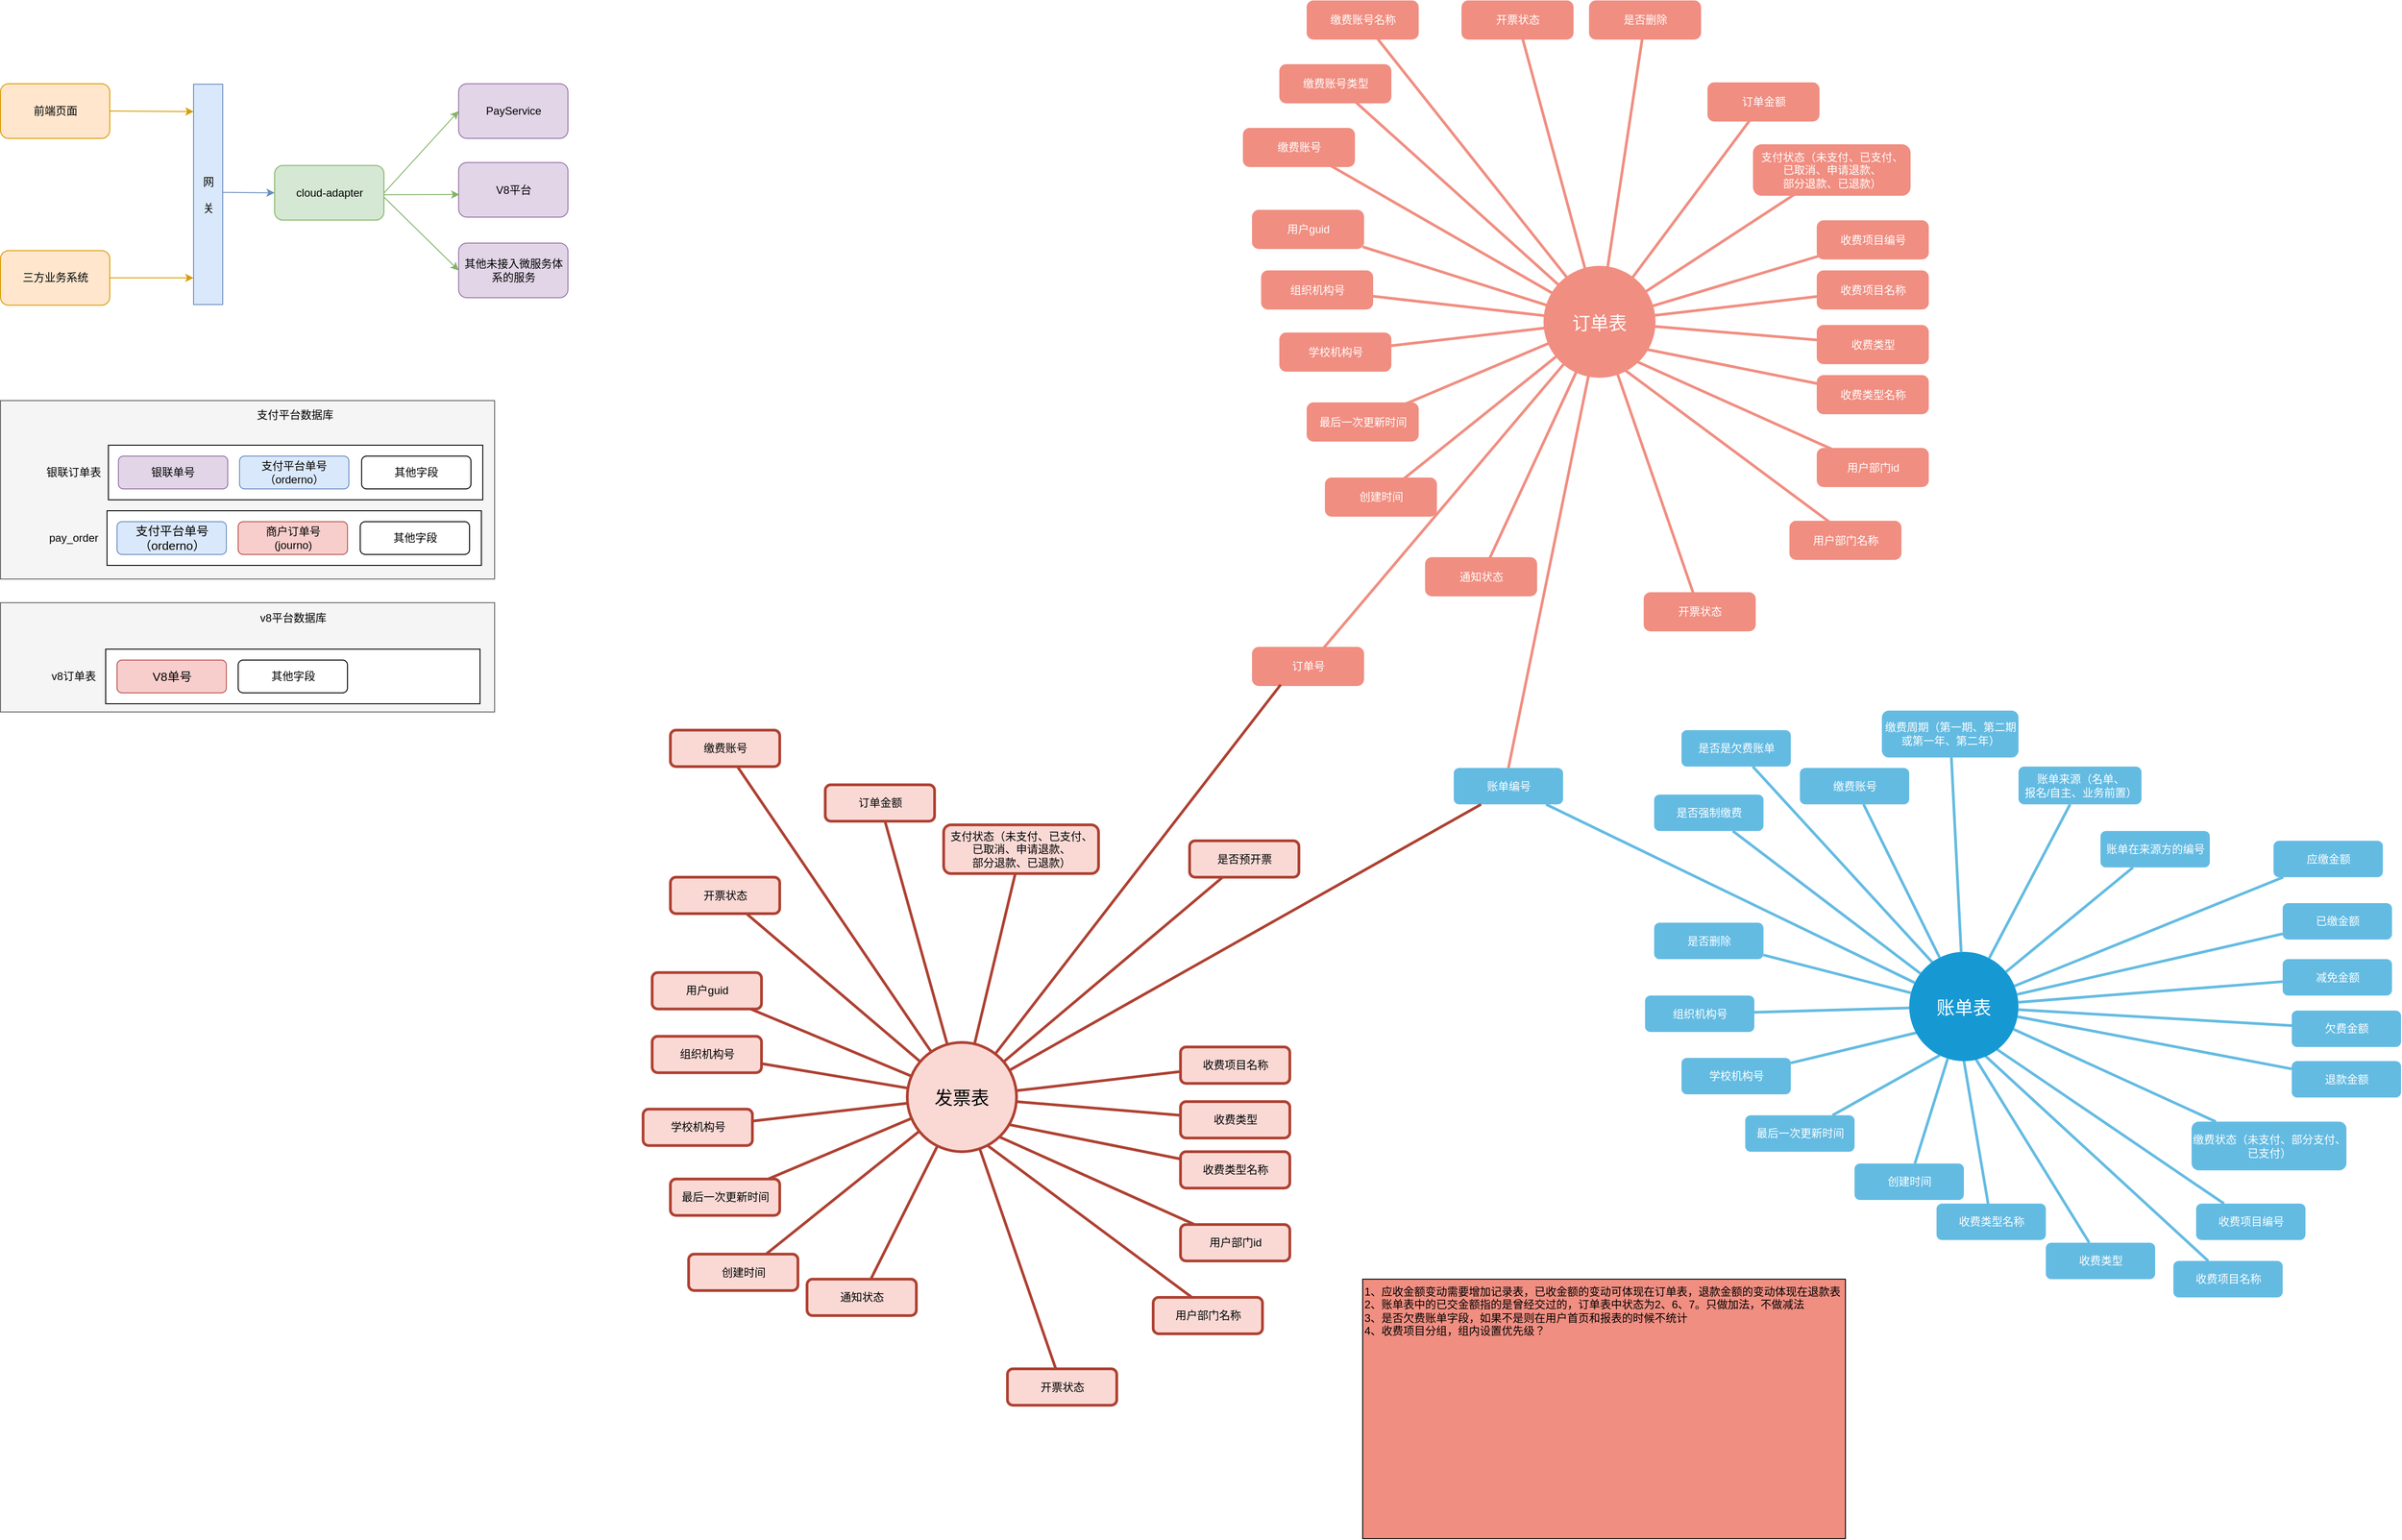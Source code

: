 <mxfile version="14.1.8" type="github">
  <diagram id="6a731a19-8d31-9384-78a2-239565b7b9f0" name="Page-1">
    <mxGraphModel dx="479" dy="1077" grid="0" gridSize="10" guides="1" tooltips="1" connect="1" arrows="1" fold="1" page="0" pageScale="1" pageWidth="1169" pageHeight="827" background="#ffffff" math="0" shadow="0">
      <root>
        <mxCell id="0" />
        <mxCell id="1" parent="0" />
        <mxCell id="vbd9p8LWZCVI3wwHRr7a-35" value="" style="rounded=0;whiteSpace=wrap;html=1;fillColor=#f5f5f5;strokeColor=#666666;fontColor=#333333;" parent="1" vertex="1">
          <mxGeometry x="1164.5" y="530" width="542.5" height="120" as="geometry" />
        </mxCell>
        <mxCell id="vbd9p8LWZCVI3wwHRr7a-33" value="" style="rounded=0;whiteSpace=wrap;html=1;fillColor=#f5f5f5;strokeColor=#666666;fontColor=#333333;" parent="1" vertex="1">
          <mxGeometry x="1164.5" y="308" width="542.5" height="196" as="geometry" />
        </mxCell>
        <mxCell id="pOSD9MgzQfgFi6eEdxhm-1736" value="是否删除" style="rounded=1;fillColor=#64BBE2;strokeColor=none;strokeWidth=3;shadow=0;html=1;fontColor=#FFFFFF;" parent="1" vertex="1">
          <mxGeometry x="2980" y="881.5" width="120" height="40" as="geometry" />
        </mxCell>
        <mxCell id="pOSD9MgzQfgFi6eEdxhm-1737" value="账单编号" style="rounded=1;fillColor=#64BBE2;strokeColor=none;strokeWidth=3;shadow=0;html=1;fontColor=#FFFFFF;" parent="1" vertex="1">
          <mxGeometry x="2760" y="711.5" width="120" height="40" as="geometry" />
        </mxCell>
        <mxCell id="pOSD9MgzQfgFi6eEdxhm-1738" value="缴费账号" style="rounded=1;fillColor=#64BBE2;strokeColor=none;strokeWidth=3;shadow=0;html=1;fontColor=#FFFFFF;" parent="1" vertex="1">
          <mxGeometry x="3140" y="711.5" width="120" height="40" as="geometry" />
        </mxCell>
        <mxCell id="pOSD9MgzQfgFi6eEdxhm-1739" value="账单来源（名单、&lt;br&gt;报名/自主、业务前置）" style="rounded=1;fillColor=#64BBE2;strokeColor=none;strokeWidth=3;shadow=0;html=1;fontColor=#FFFFFF;" parent="1" vertex="1">
          <mxGeometry x="3380" y="710" width="135" height="41.5" as="geometry" />
        </mxCell>
        <mxCell id="pOSD9MgzQfgFi6eEdxhm-1740" value="账单在来源方的编号" style="rounded=1;fillColor=#64BBE2;strokeColor=none;strokeWidth=3;shadow=0;html=1;fontColor=#FFFFFF;" parent="1" vertex="1">
          <mxGeometry x="3470" y="780.75" width="120" height="40" as="geometry" />
        </mxCell>
        <mxCell id="pOSD9MgzQfgFi6eEdxhm-1741" value="已缴金额" style="rounded=1;fillColor=#64BBE2;strokeColor=none;strokeWidth=3;shadow=0;html=1;fontColor=#FFFFFF;" parent="1" vertex="1">
          <mxGeometry x="3670" y="860" width="120" height="40" as="geometry" />
        </mxCell>
        <mxCell id="pOSD9MgzQfgFi6eEdxhm-1742" value="应缴金额" style="rounded=1;fillColor=#64BBE2;strokeColor=none;strokeWidth=3;shadow=0;html=1;fontColor=#FFFFFF;" parent="1" vertex="1">
          <mxGeometry x="3660" y="791.5" width="120" height="40" as="geometry" />
        </mxCell>
        <mxCell id="pOSD9MgzQfgFi6eEdxhm-1743" value="欠费金额" style="rounded=1;fillColor=#64BBE2;strokeColor=none;strokeWidth=3;shadow=0;html=1;fontColor=#FFFFFF;" parent="1" vertex="1">
          <mxGeometry x="3680" y="978" width="120" height="40" as="geometry" />
        </mxCell>
        <mxCell id="pOSD9MgzQfgFi6eEdxhm-1744" value="缴费状态（未支付、部分支付、&lt;br&gt;已支付）" style="rounded=1;fillColor=#64BBE2;strokeColor=none;strokeWidth=3;shadow=0;html=1;fontColor=#FFFFFF;" parent="1" vertex="1">
          <mxGeometry x="3570" y="1100" width="170" height="53.5" as="geometry" />
        </mxCell>
        <mxCell id="pOSD9MgzQfgFi6eEdxhm-1746" value="" style="edgeStyle=none;endArrow=none;strokeWidth=3;strokeColor=#64BBE2;html=1;" parent="1" source="pOSD9MgzQfgFi6eEdxhm-1735" target="pOSD9MgzQfgFi6eEdxhm-1736" edge="1">
          <mxGeometry x="1270" y="331.5" width="100" height="100" as="geometry">
            <mxPoint x="1270" y="431.5" as="sourcePoint" />
            <mxPoint x="1370" y="331.5" as="targetPoint" />
          </mxGeometry>
        </mxCell>
        <mxCell id="pOSD9MgzQfgFi6eEdxhm-1747" value="" style="edgeStyle=none;endArrow=none;strokeWidth=3;strokeColor=#64BBE2;html=1;" parent="1" source="pOSD9MgzQfgFi6eEdxhm-1735" target="pOSD9MgzQfgFi6eEdxhm-1737" edge="1">
          <mxGeometry x="1270" y="331.5" width="100" height="100" as="geometry">
            <mxPoint x="1270" y="431.5" as="sourcePoint" />
            <mxPoint x="1370" y="331.5" as="targetPoint" />
          </mxGeometry>
        </mxCell>
        <mxCell id="pOSD9MgzQfgFi6eEdxhm-1748" value="" style="edgeStyle=none;endArrow=none;strokeWidth=3;strokeColor=#64BBE2;html=1;" parent="1" source="pOSD9MgzQfgFi6eEdxhm-1735" target="pOSD9MgzQfgFi6eEdxhm-1738" edge="1">
          <mxGeometry x="1270" y="331.5" width="100" height="100" as="geometry">
            <mxPoint x="1270" y="431.5" as="sourcePoint" />
            <mxPoint x="1370" y="331.5" as="targetPoint" />
          </mxGeometry>
        </mxCell>
        <mxCell id="pOSD9MgzQfgFi6eEdxhm-1749" value="" style="edgeStyle=none;endArrow=none;strokeWidth=3;strokeColor=#64BBE2;html=1;" parent="1" source="pOSD9MgzQfgFi6eEdxhm-1735" target="pOSD9MgzQfgFi6eEdxhm-1739" edge="1">
          <mxGeometry x="1270" y="331.5" width="100" height="100" as="geometry">
            <mxPoint x="1270" y="431.5" as="sourcePoint" />
            <mxPoint x="1370" y="331.5" as="targetPoint" />
          </mxGeometry>
        </mxCell>
        <mxCell id="pOSD9MgzQfgFi6eEdxhm-1750" value="" style="edgeStyle=none;endArrow=none;strokeWidth=3;strokeColor=#64BBE2;html=1;" parent="1" source="pOSD9MgzQfgFi6eEdxhm-1735" target="pOSD9MgzQfgFi6eEdxhm-1740" edge="1">
          <mxGeometry x="1270" y="331.5" width="100" height="100" as="geometry">
            <mxPoint x="1270" y="431.5" as="sourcePoint" />
            <mxPoint x="1370" y="331.5" as="targetPoint" />
          </mxGeometry>
        </mxCell>
        <mxCell id="pOSD9MgzQfgFi6eEdxhm-1751" value="" style="edgeStyle=none;endArrow=none;strokeWidth=3;strokeColor=#64BBE2;html=1;" parent="1" source="pOSD9MgzQfgFi6eEdxhm-1735" target="pOSD9MgzQfgFi6eEdxhm-1742" edge="1">
          <mxGeometry x="1270" y="331.5" width="100" height="100" as="geometry">
            <mxPoint x="1270" y="431.5" as="sourcePoint" />
            <mxPoint x="1370" y="331.5" as="targetPoint" />
          </mxGeometry>
        </mxCell>
        <mxCell id="pOSD9MgzQfgFi6eEdxhm-1752" value="" style="edgeStyle=none;endArrow=none;strokeWidth=3;strokeColor=#64BBE2;html=1;" parent="1" source="pOSD9MgzQfgFi6eEdxhm-1735" target="pOSD9MgzQfgFi6eEdxhm-1741" edge="1">
          <mxGeometry x="1270" y="331.5" width="100" height="100" as="geometry">
            <mxPoint x="1270" y="431.5" as="sourcePoint" />
            <mxPoint x="1370" y="331.5" as="targetPoint" />
          </mxGeometry>
        </mxCell>
        <mxCell id="pOSD9MgzQfgFi6eEdxhm-1753" value="" style="edgeStyle=none;endArrow=none;strokeWidth=3;strokeColor=#64BBE2;html=1;" parent="1" source="pOSD9MgzQfgFi6eEdxhm-1735" target="pOSD9MgzQfgFi6eEdxhm-1743" edge="1">
          <mxGeometry x="1270" y="331.5" width="100" height="100" as="geometry">
            <mxPoint x="1270" y="431.5" as="sourcePoint" />
            <mxPoint x="1370" y="331.5" as="targetPoint" />
          </mxGeometry>
        </mxCell>
        <mxCell id="pOSD9MgzQfgFi6eEdxhm-1754" value="" style="edgeStyle=none;endArrow=none;strokeWidth=3;strokeColor=#64BBE2;html=1;" parent="1" source="pOSD9MgzQfgFi6eEdxhm-1735" target="pOSD9MgzQfgFi6eEdxhm-1744" edge="1">
          <mxGeometry x="1270" y="331.5" width="100" height="100" as="geometry">
            <mxPoint x="1270" y="431.5" as="sourcePoint" />
            <mxPoint x="1370" y="331.5" as="targetPoint" />
          </mxGeometry>
        </mxCell>
        <mxCell id="pOSD9MgzQfgFi6eEdxhm-1759" value="学校机构号" style="rounded=1;fillColor=#64BBE2;strokeColor=none;strokeWidth=3;shadow=0;html=1;fontColor=#FFFFFF;" parent="1" vertex="1">
          <mxGeometry x="3010.0" y="1030" width="120" height="40" as="geometry" />
        </mxCell>
        <mxCell id="pOSD9MgzQfgFi6eEdxhm-1760" value="" style="edgeStyle=none;endArrow=none;strokeWidth=3;strokeColor=#64BBE2;html=1;exitX=0.146;exitY=0.721;exitDx=0;exitDy=0;exitPerimeter=0;" parent="1" source="pOSD9MgzQfgFi6eEdxhm-1735" target="pOSD9MgzQfgFi6eEdxhm-1759" edge="1">
          <mxGeometry x="1298.28" y="419" width="100" height="100" as="geometry">
            <mxPoint x="3251.714" y="1043.926" as="sourcePoint" />
            <mxPoint x="1398.28" y="419" as="targetPoint" />
          </mxGeometry>
        </mxCell>
        <mxCell id="pOSD9MgzQfgFi6eEdxhm-1762" value="组织机构号" style="rounded=1;fillColor=#64BBE2;strokeColor=none;strokeWidth=3;shadow=0;html=1;fontColor=#FFFFFF;" parent="1" vertex="1">
          <mxGeometry x="2970.0" y="961.5" width="120" height="40" as="geometry" />
        </mxCell>
        <mxCell id="pOSD9MgzQfgFi6eEdxhm-1763" value="" style="edgeStyle=none;endArrow=none;strokeWidth=3;strokeColor=#64BBE2;html=1;" parent="1" source="pOSD9MgzQfgFi6eEdxhm-1735" target="pOSD9MgzQfgFi6eEdxhm-1762" edge="1">
          <mxGeometry x="1199.6" y="365.5" width="100" height="100" as="geometry">
            <mxPoint x="3240.0" y="1032.585" as="sourcePoint" />
            <mxPoint x="1299.6" y="365.5" as="targetPoint" />
          </mxGeometry>
        </mxCell>
        <mxCell id="pOSD9MgzQfgFi6eEdxhm-1766" value="收费项目编号" style="rounded=1;fillColor=#64BBE2;strokeColor=none;strokeWidth=3;shadow=0;html=1;fontColor=#FFFFFF;" parent="1" vertex="1">
          <mxGeometry x="3575.0" y="1190" width="120" height="40" as="geometry" />
        </mxCell>
        <mxCell id="pOSD9MgzQfgFi6eEdxhm-1767" value="" style="edgeStyle=none;endArrow=none;strokeWidth=3;strokeColor=#64BBE2;html=1;exitX=0.798;exitY=0.889;exitDx=0;exitDy=0;exitPerimeter=0;" parent="1" source="pOSD9MgzQfgFi6eEdxhm-1735" target="pOSD9MgzQfgFi6eEdxhm-1766" edge="1">
          <mxGeometry x="1388.28" y="454" width="100" height="100" as="geometry">
            <mxPoint x="3350" y="1039" as="sourcePoint" />
            <mxPoint x="1488.28" y="454" as="targetPoint" />
            <Array as="points" />
          </mxGeometry>
        </mxCell>
        <mxCell id="pOSD9MgzQfgFi6eEdxhm-1768" value="收费项目名称" style="rounded=1;fillColor=#64BBE2;strokeColor=none;strokeWidth=3;shadow=0;html=1;fontColor=#FFFFFF;" parent="1" vertex="1">
          <mxGeometry x="3550.0" y="1253" width="120" height="40" as="geometry" />
        </mxCell>
        <mxCell id="pOSD9MgzQfgFi6eEdxhm-1769" value="" style="edgeStyle=none;endArrow=none;strokeWidth=3;strokeColor=#64BBE2;html=1;exitX=0.695;exitY=0.951;exitDx=0;exitDy=0;exitPerimeter=0;" parent="1" source="pOSD9MgzQfgFi6eEdxhm-1735" target="pOSD9MgzQfgFi6eEdxhm-1768" edge="1">
          <mxGeometry x="1328.28" y="441.72" width="100" height="100" as="geometry">
            <mxPoint x="3337" y="1050" as="sourcePoint" />
            <mxPoint x="1428.28" y="441.72" as="targetPoint" />
          </mxGeometry>
        </mxCell>
        <mxCell id="pOSD9MgzQfgFi6eEdxhm-1772" value="收费类型名称" style="rounded=1;fillColor=#64BBE2;strokeColor=none;strokeWidth=3;shadow=0;html=1;fontColor=#FFFFFF;" parent="1" vertex="1">
          <mxGeometry x="3290.0" y="1190" width="120" height="40" as="geometry" />
        </mxCell>
        <mxCell id="pOSD9MgzQfgFi6eEdxhm-1773" value="" style="edgeStyle=none;endArrow=none;strokeWidth=3;strokeColor=#64BBE2;html=1;exitX=0.442;exitY=0.654;exitDx=0;exitDy=0;exitPerimeter=0;" parent="1" source="pOSD9MgzQfgFi6eEdxhm-1735" target="pOSD9MgzQfgFi6eEdxhm-1772" edge="1">
          <mxGeometry x="1338.28" y="451.72" width="100" height="100" as="geometry">
            <mxPoint x="3363.4" y="1055.62" as="sourcePoint" />
            <mxPoint x="1438.28" y="451.72" as="targetPoint" />
          </mxGeometry>
        </mxCell>
        <mxCell id="pOSD9MgzQfgFi6eEdxhm-1774" value="收费类型" style="rounded=1;fillColor=#64BBE2;strokeColor=none;strokeWidth=3;shadow=0;html=1;fontColor=#FFFFFF;" parent="1" vertex="1">
          <mxGeometry x="3410.0" y="1233" width="120" height="40" as="geometry" />
        </mxCell>
        <mxCell id="pOSD9MgzQfgFi6eEdxhm-1775" value="" style="edgeStyle=none;endArrow=none;strokeWidth=3;strokeColor=#64BBE2;html=1;exitX=0.5;exitY=0.804;exitDx=0;exitDy=0;exitPerimeter=0;" parent="1" source="pOSD9MgzQfgFi6eEdxhm-1735" target="pOSD9MgzQfgFi6eEdxhm-1774" edge="1">
          <mxGeometry x="1348.28" y="461.72" width="100" height="100" as="geometry">
            <mxPoint x="3340" y="1000" as="sourcePoint" />
            <mxPoint x="1448.28" y="461.72" as="targetPoint" />
          </mxGeometry>
        </mxCell>
        <mxCell id="pOSD9MgzQfgFi6eEdxhm-1776" value="创建时间" style="rounded=1;fillColor=#64BBE2;strokeColor=none;strokeWidth=3;shadow=0;html=1;fontColor=#FFFFFF;" parent="1" vertex="1">
          <mxGeometry x="3200.0" y="1146" width="120" height="40" as="geometry" />
        </mxCell>
        <mxCell id="pOSD9MgzQfgFi6eEdxhm-1777" value="" style="edgeStyle=none;endArrow=none;strokeWidth=3;strokeColor=#64BBE2;html=1;" parent="1" source="pOSD9MgzQfgFi6eEdxhm-1735" target="pOSD9MgzQfgFi6eEdxhm-1776" edge="1">
          <mxGeometry x="1036.58" y="596.72" width="100" height="100" as="geometry">
            <mxPoint x="3061.7" y="1200.62" as="sourcePoint" />
            <mxPoint x="1136.58" y="596.72" as="targetPoint" />
          </mxGeometry>
        </mxCell>
        <mxCell id="pOSD9MgzQfgFi6eEdxhm-1778" value="最后一次更新时间" style="rounded=1;fillColor=#64BBE2;strokeColor=none;strokeWidth=3;shadow=0;html=1;fontColor=#FFFFFF;" parent="1" vertex="1">
          <mxGeometry x="3080.0" y="1093" width="120" height="40" as="geometry" />
        </mxCell>
        <mxCell id="pOSD9MgzQfgFi6eEdxhm-1779" value="" style="edgeStyle=none;endArrow=none;strokeWidth=3;strokeColor=#64BBE2;html=1;exitX=0.28;exitY=0.946;exitDx=0;exitDy=0;exitPerimeter=0;" parent="1" source="pOSD9MgzQfgFi6eEdxhm-1735" target="pOSD9MgzQfgFi6eEdxhm-1778" edge="1">
          <mxGeometry x="966.58" y="663.05" width="100" height="100" as="geometry">
            <mxPoint x="3222.4" y="1087.67" as="sourcePoint" />
            <mxPoint x="1066.58" y="663.05" as="targetPoint" />
          </mxGeometry>
        </mxCell>
        <mxCell id="pOSD9MgzQfgFi6eEdxhm-1783" value="缴费周期（第一期、第二期&lt;br&gt;或第一年、第二年）" style="rounded=1;fillColor=#64BBE2;strokeColor=none;strokeWidth=3;shadow=0;html=1;fontColor=#FFFFFF;" parent="1" vertex="1">
          <mxGeometry x="3230" y="648.5" width="150" height="51.5" as="geometry" />
        </mxCell>
        <mxCell id="pOSD9MgzQfgFi6eEdxhm-1784" value="" style="edgeStyle=none;endArrow=none;strokeWidth=3;strokeColor=#64BBE2;html=1;" parent="1" source="pOSD9MgzQfgFi6eEdxhm-1735" target="pOSD9MgzQfgFi6eEdxhm-1783" edge="1">
          <mxGeometry x="1195" y="226.5" width="100" height="100" as="geometry">
            <mxPoint x="3347.316" y="874.736" as="sourcePoint" />
            <mxPoint x="1295" y="226.5" as="targetPoint" />
          </mxGeometry>
        </mxCell>
        <mxCell id="pOSD9MgzQfgFi6eEdxhm-1785" value="是否删除" style="rounded=1;fillColor=#F08E81;strokeWidth=3;shadow=0;html=1;fontColor=#ffffff;strokeColor=#F08E81;" parent="1" vertex="1">
          <mxGeometry x="2910" y="-130" width="120" height="40" as="geometry" />
        </mxCell>
        <mxCell id="pOSD9MgzQfgFi6eEdxhm-1787" value="缴费账号类型" style="rounded=1;fillColor=#F08E81;strokeWidth=3;shadow=0;html=1;fontColor=#ffffff;strokeColor=#F08E81;" parent="1" vertex="1">
          <mxGeometry x="2570" y="-60" width="120" height="40" as="geometry" />
        </mxCell>
        <mxCell id="pOSD9MgzQfgFi6eEdxhm-1791" value="订单金额" style="rounded=1;fillColor=#F08E81;strokeWidth=3;shadow=0;html=1;fontColor=#ffffff;strokeColor=#F08E81;" parent="1" vertex="1">
          <mxGeometry x="3040" y="-40" width="120" height="40" as="geometry" />
        </mxCell>
        <mxCell id="pOSD9MgzQfgFi6eEdxhm-1793" value="支付状态（未支付、已支付、&lt;br&gt;已取消、申请退款、&lt;br&gt;部分退款、已退款）" style="rounded=1;strokeWidth=3;shadow=0;html=1;fontColor=#ffffff;fillColor=#F08E81;strokeColor=#F08E81;" parent="1" vertex="1">
          <mxGeometry x="3090" y="28" width="170" height="53.5" as="geometry" />
        </mxCell>
        <mxCell id="pOSD9MgzQfgFi6eEdxhm-1794" value="开票状态" style="rounded=1;fillColor=#F08E81;strokeWidth=3;shadow=0;html=1;fontColor=#ffffff;strokeColor=#F08E81;" parent="1" vertex="1">
          <mxGeometry x="2770" y="-130" width="120" height="40" as="geometry" />
        </mxCell>
        <mxCell id="pOSD9MgzQfgFi6eEdxhm-1795" value="" style="edgeStyle=none;endArrow=none;strokeWidth=3;html=1;fillColor=#F08E81;strokeColor=#F08E81;" parent="1" source="pOSD9MgzQfgFi6eEdxhm-1821" target="pOSD9MgzQfgFi6eEdxhm-1785" edge="1">
          <mxGeometry x="860" y="-450.25" width="100" height="100" as="geometry">
            <mxPoint x="860" y="-350.25" as="sourcePoint" />
            <mxPoint x="960" y="-450.25" as="targetPoint" />
          </mxGeometry>
        </mxCell>
        <mxCell id="pOSD9MgzQfgFi6eEdxhm-1797" value="" style="edgeStyle=none;endArrow=none;strokeWidth=3;html=1;fillColor=#F08E81;strokeColor=#F08E81;" parent="1" source="pOSD9MgzQfgFi6eEdxhm-1821" target="pOSD9MgzQfgFi6eEdxhm-1787" edge="1">
          <mxGeometry x="860" y="-450.25" width="100" height="100" as="geometry">
            <mxPoint x="860" y="-350.25" as="sourcePoint" />
            <mxPoint x="960" y="-450.25" as="targetPoint" />
          </mxGeometry>
        </mxCell>
        <mxCell id="pOSD9MgzQfgFi6eEdxhm-1800" value="" style="edgeStyle=none;endArrow=none;strokeWidth=3;html=1;fillColor=#F08E81;strokeColor=#F08E81;" parent="1" source="pOSD9MgzQfgFi6eEdxhm-1821" target="pOSD9MgzQfgFi6eEdxhm-1791" edge="1">
          <mxGeometry x="860" y="-450.25" width="100" height="100" as="geometry">
            <mxPoint x="860" y="-350.25" as="sourcePoint" />
            <mxPoint x="960" y="-450.25" as="targetPoint" />
          </mxGeometry>
        </mxCell>
        <mxCell id="pOSD9MgzQfgFi6eEdxhm-1803" value="" style="edgeStyle=none;endArrow=none;strokeWidth=3;html=1;fillColor=#F08E81;strokeColor=#F08E81;" parent="1" source="pOSD9MgzQfgFi6eEdxhm-1821" target="pOSD9MgzQfgFi6eEdxhm-1793" edge="1">
          <mxGeometry x="860" y="-450.25" width="100" height="100" as="geometry">
            <mxPoint x="860" y="-350.25" as="sourcePoint" />
            <mxPoint x="960" y="-450.25" as="targetPoint" />
          </mxGeometry>
        </mxCell>
        <mxCell id="pOSD9MgzQfgFi6eEdxhm-1804" value="" style="edgeStyle=none;endArrow=none;strokeWidth=3;html=1;fillColor=#F08E81;strokeColor=#F08E81;" parent="1" source="pOSD9MgzQfgFi6eEdxhm-1821" target="pOSD9MgzQfgFi6eEdxhm-1794" edge="1">
          <mxGeometry x="860" y="-450.25" width="100" height="100" as="geometry">
            <mxPoint x="860" y="-350.25" as="sourcePoint" />
            <mxPoint x="960" y="-450.25" as="targetPoint" />
          </mxGeometry>
        </mxCell>
        <mxCell id="pOSD9MgzQfgFi6eEdxhm-1805" value="学校机构号" style="rounded=1;fillColor=#F08E81;strokeWidth=3;shadow=0;html=1;fontColor=#ffffff;strokeColor=#F08E81;" parent="1" vertex="1">
          <mxGeometry x="2570.0" y="234.75" width="120" height="40" as="geometry" />
        </mxCell>
        <mxCell id="pOSD9MgzQfgFi6eEdxhm-1806" value="" style="edgeStyle=none;endArrow=none;strokeWidth=3;html=1;fillColor=#F08E81;strokeColor=#F08E81;" parent="1" source="pOSD9MgzQfgFi6eEdxhm-1821" target="pOSD9MgzQfgFi6eEdxhm-1805" edge="1">
          <mxGeometry x="888.28" y="-362.75" width="100" height="100" as="geometry">
            <mxPoint x="2841.714" y="262.176" as="sourcePoint" />
            <mxPoint x="988.28" y="-362.75" as="targetPoint" />
          </mxGeometry>
        </mxCell>
        <mxCell id="pOSD9MgzQfgFi6eEdxhm-1807" value="组织机构号" style="rounded=1;fillColor=#F08E81;strokeWidth=3;shadow=0;html=1;fontColor=#ffffff;strokeColor=#F08E81;" parent="1" vertex="1">
          <mxGeometry x="2550.0" y="166.5" width="120" height="40" as="geometry" />
        </mxCell>
        <mxCell id="pOSD9MgzQfgFi6eEdxhm-1808" value="" style="edgeStyle=none;endArrow=none;strokeWidth=3;html=1;fillColor=#F08E81;strokeColor=#F08E81;" parent="1" source="pOSD9MgzQfgFi6eEdxhm-1821" target="pOSD9MgzQfgFi6eEdxhm-1807" edge="1">
          <mxGeometry x="789.6" y="-416.25" width="100" height="100" as="geometry">
            <mxPoint x="2830.0" y="250.835" as="sourcePoint" />
            <mxPoint x="889.6" y="-416.25" as="targetPoint" />
          </mxGeometry>
        </mxCell>
        <mxCell id="pOSD9MgzQfgFi6eEdxhm-1809" value="收费项目编号" style="rounded=1;strokeWidth=3;shadow=0;html=1;fontColor=#ffffff;strokeColor=#F08E81;fillColor=#F08E81;" parent="1" vertex="1">
          <mxGeometry x="3160.0" y="111.5" width="120" height="40" as="geometry" />
        </mxCell>
        <mxCell id="pOSD9MgzQfgFi6eEdxhm-1810" value="" style="edgeStyle=none;endArrow=none;strokeWidth=3;html=1;fillColor=#F08E81;strokeColor=#F08E81;" parent="1" source="pOSD9MgzQfgFi6eEdxhm-1821" target="pOSD9MgzQfgFi6eEdxhm-1809" edge="1">
          <mxGeometry x="978.28" y="-327.75" width="100" height="100" as="geometry">
            <mxPoint x="2940" y="257.25" as="sourcePoint" />
            <mxPoint x="1078.28" y="-327.75" as="targetPoint" />
            <Array as="points" />
          </mxGeometry>
        </mxCell>
        <mxCell id="pOSD9MgzQfgFi6eEdxhm-1811" value="收费项目名称" style="rounded=1;strokeWidth=3;shadow=0;html=1;fontColor=#ffffff;strokeColor=#F08E81;fillColor=#F08E81;" parent="1" vertex="1">
          <mxGeometry x="3160.0" y="166.5" width="120" height="40" as="geometry" />
        </mxCell>
        <mxCell id="pOSD9MgzQfgFi6eEdxhm-1812" value="" style="edgeStyle=none;endArrow=none;strokeWidth=3;html=1;fillColor=#F08E81;strokeColor=#F08E81;" parent="1" source="pOSD9MgzQfgFi6eEdxhm-1821" target="pOSD9MgzQfgFi6eEdxhm-1811" edge="1">
          <mxGeometry x="918.28" y="-340.03" width="100" height="100" as="geometry">
            <mxPoint x="2927" y="268.25" as="sourcePoint" />
            <mxPoint x="1018.28" y="-340.03" as="targetPoint" />
          </mxGeometry>
        </mxCell>
        <mxCell id="pOSD9MgzQfgFi6eEdxhm-1813" value="收费类型名称" style="rounded=1;fillColor=#F08E81;strokeWidth=3;shadow=0;html=1;fontColor=#ffffff;strokeColor=#F08E81;" parent="1" vertex="1">
          <mxGeometry x="3160.0" y="281.5" width="120" height="40" as="geometry" />
        </mxCell>
        <mxCell id="pOSD9MgzQfgFi6eEdxhm-1814" value="" style="edgeStyle=none;endArrow=none;strokeWidth=3;html=1;exitX=0.442;exitY=0.654;exitDx=0;exitDy=0;exitPerimeter=0;fillColor=#F08E81;strokeColor=#F08E81;" parent="1" source="pOSD9MgzQfgFi6eEdxhm-1821" target="pOSD9MgzQfgFi6eEdxhm-1813" edge="1">
          <mxGeometry x="928.28" y="-330.03" width="100" height="100" as="geometry">
            <mxPoint x="2953.4" y="273.87" as="sourcePoint" />
            <mxPoint x="1028.28" y="-330.03" as="targetPoint" />
          </mxGeometry>
        </mxCell>
        <mxCell id="pOSD9MgzQfgFi6eEdxhm-1815" value="收费类型" style="rounded=1;strokeWidth=3;shadow=0;html=1;fontColor=#ffffff;strokeColor=#F08E81;fillColor=#F08E81;" parent="1" vertex="1">
          <mxGeometry x="3160.0" y="226.5" width="120" height="40" as="geometry" />
        </mxCell>
        <mxCell id="pOSD9MgzQfgFi6eEdxhm-1816" value="" style="edgeStyle=none;endArrow=none;strokeWidth=3;html=1;fillColor=#F08E81;strokeColor=#F08E81;" parent="1" source="pOSD9MgzQfgFi6eEdxhm-1821" target="pOSD9MgzQfgFi6eEdxhm-1815" edge="1">
          <mxGeometry x="938.28" y="-320.03" width="100" height="100" as="geometry">
            <mxPoint x="2930" y="218.25" as="sourcePoint" />
            <mxPoint x="1038.28" y="-320.03" as="targetPoint" />
          </mxGeometry>
        </mxCell>
        <mxCell id="pOSD9MgzQfgFi6eEdxhm-1817" value="创建时间" style="rounded=1;fillColor=#F08E81;strokeWidth=3;shadow=0;html=1;fontColor=#ffffff;strokeColor=#F08E81;" parent="1" vertex="1">
          <mxGeometry x="2620.0" y="394" width="120" height="40" as="geometry" />
        </mxCell>
        <mxCell id="pOSD9MgzQfgFi6eEdxhm-1818" value="" style="edgeStyle=none;endArrow=none;strokeWidth=3;html=1;fillColor=#F08E81;strokeColor=#F08E81;" parent="1" source="pOSD9MgzQfgFi6eEdxhm-1821" target="pOSD9MgzQfgFi6eEdxhm-1817" edge="1">
          <mxGeometry x="626.58" y="-185.03" width="100" height="100" as="geometry">
            <mxPoint x="2651.7" y="418.87" as="sourcePoint" />
            <mxPoint x="726.58" y="-185.03" as="targetPoint" />
          </mxGeometry>
        </mxCell>
        <mxCell id="pOSD9MgzQfgFi6eEdxhm-1819" value="最后一次更新时间" style="rounded=1;fillColor=#F08E81;strokeWidth=3;shadow=0;html=1;fontColor=#ffffff;strokeColor=#F08E81;" parent="1" vertex="1">
          <mxGeometry x="2600.0" y="311.5" width="120" height="40" as="geometry" />
        </mxCell>
        <mxCell id="pOSD9MgzQfgFi6eEdxhm-1820" value="" style="edgeStyle=none;endArrow=none;strokeWidth=3;html=1;fillColor=#F08E81;strokeColor=#F08E81;" parent="1" source="pOSD9MgzQfgFi6eEdxhm-1821" target="pOSD9MgzQfgFi6eEdxhm-1819" edge="1">
          <mxGeometry x="556.58" y="-118.7" width="100" height="100" as="geometry">
            <mxPoint x="2812.4" y="305.92" as="sourcePoint" />
            <mxPoint x="656.58" y="-118.7" as="targetPoint" />
          </mxGeometry>
        </mxCell>
        <mxCell id="pOSD9MgzQfgFi6eEdxhm-1821" value="订单表" style="ellipse;whiteSpace=wrap;html=1;shadow=0;fontFamily=Helvetica;fontSize=20;align=center;strokeWidth=3;fillColor=#F08E81;fontColor=#ffffff;strokeColor=#F08E81;" parent="1" vertex="1">
          <mxGeometry x="2860" y="161.5" width="120" height="120" as="geometry" />
        </mxCell>
        <mxCell id="pOSD9MgzQfgFi6eEdxhm-1822" value="用户guid" style="rounded=1;fillColor=#F08E81;strokeWidth=3;shadow=0;html=1;fontColor=#ffffff;strokeColor=#F08E81;" parent="1" vertex="1">
          <mxGeometry x="2540" y="100" width="120" height="40" as="geometry" />
        </mxCell>
        <mxCell id="pOSD9MgzQfgFi6eEdxhm-1823" value="" style="edgeStyle=none;endArrow=none;strokeWidth=3;html=1;fillColor=#F08E81;strokeColor=#F08E81;" parent="1" source="pOSD9MgzQfgFi6eEdxhm-1821" target="pOSD9MgzQfgFi6eEdxhm-1822" edge="1">
          <mxGeometry x="860" y="-385.25" width="100" height="100" as="geometry">
            <mxPoint x="2840.081" y="276.637" as="sourcePoint" />
            <mxPoint x="960" y="-385.25" as="targetPoint" />
          </mxGeometry>
        </mxCell>
        <mxCell id="pOSD9MgzQfgFi6eEdxhm-1830" value="" style="edgeStyle=none;endArrow=none;strokeWidth=3;html=1;entryX=0.5;entryY=0;entryDx=0;entryDy=0;fillColor=#d80073;strokeColor=#F08E81;" parent="1" source="pOSD9MgzQfgFi6eEdxhm-1821" target="pOSD9MgzQfgFi6eEdxhm-1737" edge="1">
          <mxGeometry x="883.9" y="-261.12" width="100" height="100" as="geometry">
            <mxPoint x="2859.22" y="331.5" as="sourcePoint" />
            <mxPoint x="2920" y="620" as="targetPoint" />
          </mxGeometry>
        </mxCell>
        <mxCell id="pOSD9MgzQfgFi6eEdxhm-1832" value="通知状态" style="rounded=1;fillColor=#F08E81;strokeWidth=3;shadow=0;html=1;fontColor=#ffffff;strokeColor=#F08E81;" parent="1" vertex="1">
          <mxGeometry x="2730.0" y="481.5" width="120" height="40" as="geometry" />
        </mxCell>
        <mxCell id="pOSD9MgzQfgFi6eEdxhm-1833" value="" style="edgeStyle=none;endArrow=none;strokeWidth=3;html=1;fillColor=#F08E81;strokeColor=#F08E81;" parent="1" source="pOSD9MgzQfgFi6eEdxhm-1821" target="pOSD9MgzQfgFi6eEdxhm-1832" edge="1">
          <mxGeometry x="736.58" y="-136.74" width="100" height="100" as="geometry">
            <mxPoint x="2877.09" y="266.499" as="sourcePoint" />
            <mxPoint x="836.58" y="-136.74" as="targetPoint" />
          </mxGeometry>
        </mxCell>
        <mxCell id="pOSD9MgzQfgFi6eEdxhm-1834" value="用户部门id" style="rounded=1;fillColor=#F08E81;strokeWidth=3;shadow=0;html=1;fontColor=#ffffff;strokeColor=#F08E81;" parent="1" vertex="1">
          <mxGeometry x="3160.0" y="361.5" width="120" height="40" as="geometry" />
        </mxCell>
        <mxCell id="pOSD9MgzQfgFi6eEdxhm-1835" value="" style="edgeStyle=none;endArrow=none;strokeWidth=3;html=1;exitX=0.375;exitY=0.654;exitDx=0;exitDy=0;fillColor=#F08E81;strokeColor=#F08E81;exitPerimeter=0;" parent="1" source="pOSD9MgzQfgFi6eEdxhm-1821" target="pOSD9MgzQfgFi6eEdxhm-1834" edge="1">
          <mxGeometry x="918.28" y="-212.07" width="100" height="100" as="geometry">
            <mxPoint x="2910" y="271.5" as="sourcePoint" />
            <mxPoint x="1018.28" y="-212.07" as="targetPoint" />
          </mxGeometry>
        </mxCell>
        <mxCell id="pOSD9MgzQfgFi6eEdxhm-1838" value="用户部门名称" style="rounded=1;fillColor=#F08E81;strokeWidth=3;shadow=0;html=1;fontColor=#ffffff;strokeColor=#F08E81;" parent="1" vertex="1">
          <mxGeometry x="3130.0" y="441.5" width="120" height="40" as="geometry" />
        </mxCell>
        <mxCell id="pOSD9MgzQfgFi6eEdxhm-1839" value="" style="edgeStyle=none;endArrow=none;strokeWidth=3;html=1;fillColor=#F08E81;strokeColor=#F08E81;entryX=0.364;entryY=0.021;entryDx=0;entryDy=0;entryPerimeter=0;exitX=0.736;exitY=0.944;exitDx=0;exitDy=0;exitPerimeter=0;" parent="1" source="pOSD9MgzQfgFi6eEdxhm-1821" target="pOSD9MgzQfgFi6eEdxhm-1838" edge="1">
          <mxGeometry x="948.28" y="-170.03" width="100" height="100" as="geometry">
            <mxPoint x="2908.04" y="389.98" as="sourcePoint" />
            <mxPoint x="3080" y="530" as="targetPoint" />
            <Array as="points" />
          </mxGeometry>
        </mxCell>
        <mxCell id="pOSD9MgzQfgFi6eEdxhm-1840" value="开票状态" style="rounded=1;fillColor=#F08E81;strokeWidth=3;shadow=0;html=1;fontColor=#ffffff;strokeColor=#F08E81;" parent="1" vertex="1">
          <mxGeometry x="2970.0" y="520" width="120" height="40" as="geometry" />
        </mxCell>
        <mxCell id="pOSD9MgzQfgFi6eEdxhm-1841" value="" style="edgeStyle=none;endArrow=none;strokeWidth=3;html=1;fillColor=#F08E81;strokeColor=#F08E81;" parent="1" source="pOSD9MgzQfgFi6eEdxhm-1821" target="pOSD9MgzQfgFi6eEdxhm-1840" edge="1">
          <mxGeometry x="866.58" y="-128.82" width="100" height="100" as="geometry">
            <mxPoint x="2995.214" y="271.505" as="sourcePoint" />
            <mxPoint x="966.58" y="-128.82" as="targetPoint" />
          </mxGeometry>
        </mxCell>
        <mxCell id="pOSD9MgzQfgFi6eEdxhm-1846" value="是否预开票" style="rounded=1;fillColor=#fad9d5;strokeWidth=3;shadow=0;html=1;strokeColor=#ae4132;" parent="1" vertex="1">
          <mxGeometry x="2470" y="791.5" width="120" height="40" as="geometry" />
        </mxCell>
        <mxCell id="pOSD9MgzQfgFi6eEdxhm-1847" value="缴费账号" style="rounded=1;fillColor=#fad9d5;strokeWidth=3;shadow=0;html=1;strokeColor=#ae4132;" parent="1" vertex="1">
          <mxGeometry x="1900" y="670" width="120" height="40" as="geometry" />
        </mxCell>
        <mxCell id="pOSD9MgzQfgFi6eEdxhm-1848" value="订单金额" style="rounded=1;fillColor=#fad9d5;strokeWidth=3;shadow=0;html=1;strokeColor=#ae4132;" parent="1" vertex="1">
          <mxGeometry x="2070" y="730" width="120" height="40" as="geometry" />
        </mxCell>
        <mxCell id="pOSD9MgzQfgFi6eEdxhm-1849" value="支付状态（未支付、已支付、&lt;br&gt;已取消、申请退款、&lt;br&gt;部分退款、已退款）" style="rounded=1;strokeWidth=3;shadow=0;html=1;fillColor=#fad9d5;strokeColor=#ae4132;" parent="1" vertex="1">
          <mxGeometry x="2200" y="774" width="170" height="53.5" as="geometry" />
        </mxCell>
        <mxCell id="pOSD9MgzQfgFi6eEdxhm-1850" value="开票状态" style="rounded=1;fillColor=#fad9d5;strokeWidth=3;shadow=0;html=1;strokeColor=#ae4132;" parent="1" vertex="1">
          <mxGeometry x="1900" y="831.5" width="120" height="40" as="geometry" />
        </mxCell>
        <mxCell id="pOSD9MgzQfgFi6eEdxhm-1851" value="" style="edgeStyle=none;endArrow=none;strokeWidth=3;html=1;fillColor=#fad9d5;strokeColor=#ae4132;" parent="1" source="pOSD9MgzQfgFi6eEdxhm-1872" target="pOSD9MgzQfgFi6eEdxhm-1846" edge="1">
          <mxGeometry x="160" y="401.25" width="100" height="100" as="geometry">
            <mxPoint x="160" y="501.25" as="sourcePoint" />
            <mxPoint x="260" y="401.25" as="targetPoint" />
          </mxGeometry>
        </mxCell>
        <mxCell id="pOSD9MgzQfgFi6eEdxhm-1852" value="" style="edgeStyle=none;endArrow=none;strokeWidth=3;html=1;fillColor=#fad9d5;strokeColor=#ae4132;" parent="1" source="pOSD9MgzQfgFi6eEdxhm-1872" target="pOSD9MgzQfgFi6eEdxhm-1847" edge="1">
          <mxGeometry x="160" y="401.25" width="100" height="100" as="geometry">
            <mxPoint x="160" y="501.25" as="sourcePoint" />
            <mxPoint x="260" y="401.25" as="targetPoint" />
          </mxGeometry>
        </mxCell>
        <mxCell id="pOSD9MgzQfgFi6eEdxhm-1853" value="" style="edgeStyle=none;endArrow=none;strokeWidth=3;html=1;fillColor=#fad9d5;strokeColor=#ae4132;" parent="1" source="pOSD9MgzQfgFi6eEdxhm-1872" target="pOSD9MgzQfgFi6eEdxhm-1848" edge="1">
          <mxGeometry x="160" y="401.25" width="100" height="100" as="geometry">
            <mxPoint x="160" y="501.25" as="sourcePoint" />
            <mxPoint x="260" y="401.25" as="targetPoint" />
          </mxGeometry>
        </mxCell>
        <mxCell id="pOSD9MgzQfgFi6eEdxhm-1854" value="" style="edgeStyle=none;endArrow=none;strokeWidth=3;html=1;fillColor=#fad9d5;strokeColor=#ae4132;" parent="1" source="pOSD9MgzQfgFi6eEdxhm-1872" target="pOSD9MgzQfgFi6eEdxhm-1849" edge="1">
          <mxGeometry x="160" y="401.25" width="100" height="100" as="geometry">
            <mxPoint x="160" y="501.25" as="sourcePoint" />
            <mxPoint x="260" y="401.25" as="targetPoint" />
          </mxGeometry>
        </mxCell>
        <mxCell id="pOSD9MgzQfgFi6eEdxhm-1855" value="" style="edgeStyle=none;endArrow=none;strokeWidth=3;html=1;fillColor=#fad9d5;strokeColor=#ae4132;" parent="1" source="pOSD9MgzQfgFi6eEdxhm-1872" target="pOSD9MgzQfgFi6eEdxhm-1850" edge="1">
          <mxGeometry x="160" y="401.25" width="100" height="100" as="geometry">
            <mxPoint x="160" y="501.25" as="sourcePoint" />
            <mxPoint x="260" y="401.25" as="targetPoint" />
          </mxGeometry>
        </mxCell>
        <mxCell id="pOSD9MgzQfgFi6eEdxhm-1856" value="学校机构号" style="rounded=1;fillColor=#fad9d5;strokeWidth=3;shadow=0;html=1;strokeColor=#ae4132;" parent="1" vertex="1">
          <mxGeometry x="1870.0" y="1086.25" width="120" height="40" as="geometry" />
        </mxCell>
        <mxCell id="pOSD9MgzQfgFi6eEdxhm-1857" value="" style="edgeStyle=none;endArrow=none;strokeWidth=3;html=1;fillColor=#fad9d5;strokeColor=#ae4132;" parent="1" source="pOSD9MgzQfgFi6eEdxhm-1872" target="pOSD9MgzQfgFi6eEdxhm-1856" edge="1">
          <mxGeometry x="188.28" y="488.75" width="100" height="100" as="geometry">
            <mxPoint x="2141.714" y="1113.676" as="sourcePoint" />
            <mxPoint x="288.28" y="488.75" as="targetPoint" />
          </mxGeometry>
        </mxCell>
        <mxCell id="pOSD9MgzQfgFi6eEdxhm-1858" value="组织机构号" style="rounded=1;fillColor=#fad9d5;strokeWidth=3;shadow=0;html=1;strokeColor=#ae4132;" parent="1" vertex="1">
          <mxGeometry x="1880.0" y="1006.25" width="120" height="40" as="geometry" />
        </mxCell>
        <mxCell id="pOSD9MgzQfgFi6eEdxhm-1859" value="" style="edgeStyle=none;endArrow=none;strokeWidth=3;html=1;fillColor=#fad9d5;strokeColor=#ae4132;" parent="1" source="pOSD9MgzQfgFi6eEdxhm-1872" target="pOSD9MgzQfgFi6eEdxhm-1858" edge="1">
          <mxGeometry x="89.6" y="435.25" width="100" height="100" as="geometry">
            <mxPoint x="2130.0" y="1102.335" as="sourcePoint" />
            <mxPoint x="189.6" y="435.25" as="targetPoint" />
          </mxGeometry>
        </mxCell>
        <mxCell id="pOSD9MgzQfgFi6eEdxhm-1861" value="" style="edgeStyle=none;endArrow=none;strokeWidth=3;html=1;fillColor=#fad9d5;strokeColor=#ae4132;entryX=0.25;entryY=1;entryDx=0;entryDy=0;" parent="1" source="pOSD9MgzQfgFi6eEdxhm-1872" target="pOSD9MgzQfgFi6eEdxhm-1737" edge="1">
          <mxGeometry x="278.28" y="523.75" width="100" height="100" as="geometry">
            <mxPoint x="2240" y="1108.75" as="sourcePoint" />
            <mxPoint x="2696.056" y="896.5" as="targetPoint" />
            <Array as="points" />
          </mxGeometry>
        </mxCell>
        <mxCell id="pOSD9MgzQfgFi6eEdxhm-1862" value="收费项目名称" style="rounded=1;strokeWidth=3;shadow=0;html=1;fillColor=#fad9d5;strokeColor=#ae4132;" parent="1" vertex="1">
          <mxGeometry x="2460.0" y="1018" width="120" height="40" as="geometry" />
        </mxCell>
        <mxCell id="pOSD9MgzQfgFi6eEdxhm-1863" value="" style="edgeStyle=none;endArrow=none;strokeWidth=3;html=1;fillColor=#fad9d5;strokeColor=#ae4132;" parent="1" source="pOSD9MgzQfgFi6eEdxhm-1872" target="pOSD9MgzQfgFi6eEdxhm-1862" edge="1">
          <mxGeometry x="218.28" y="511.47" width="100" height="100" as="geometry">
            <mxPoint x="2227" y="1119.75" as="sourcePoint" />
            <mxPoint x="318.28" y="511.47" as="targetPoint" />
          </mxGeometry>
        </mxCell>
        <mxCell id="pOSD9MgzQfgFi6eEdxhm-1864" value="收费类型名称" style="rounded=1;fillColor=#fad9d5;strokeWidth=3;shadow=0;html=1;strokeColor=#ae4132;" parent="1" vertex="1">
          <mxGeometry x="2460.0" y="1133" width="120" height="40" as="geometry" />
        </mxCell>
        <mxCell id="pOSD9MgzQfgFi6eEdxhm-1865" value="" style="edgeStyle=none;endArrow=none;strokeWidth=3;html=1;exitX=0.442;exitY=0.654;exitDx=0;exitDy=0;exitPerimeter=0;fillColor=#fad9d5;strokeColor=#ae4132;" parent="1" source="pOSD9MgzQfgFi6eEdxhm-1872" target="pOSD9MgzQfgFi6eEdxhm-1864" edge="1">
          <mxGeometry x="228.28" y="521.47" width="100" height="100" as="geometry">
            <mxPoint x="2253.4" y="1125.37" as="sourcePoint" />
            <mxPoint x="328.28" y="521.47" as="targetPoint" />
          </mxGeometry>
        </mxCell>
        <mxCell id="pOSD9MgzQfgFi6eEdxhm-1866" value="收费类型" style="rounded=1;strokeWidth=3;shadow=0;html=1;fillColor=#fad9d5;strokeColor=#ae4132;" parent="1" vertex="1">
          <mxGeometry x="2460.0" y="1078" width="120" height="40" as="geometry" />
        </mxCell>
        <mxCell id="pOSD9MgzQfgFi6eEdxhm-1867" value="" style="edgeStyle=none;endArrow=none;strokeWidth=3;html=1;fillColor=#fad9d5;strokeColor=#ae4132;" parent="1" source="pOSD9MgzQfgFi6eEdxhm-1872" target="pOSD9MgzQfgFi6eEdxhm-1866" edge="1">
          <mxGeometry x="238.28" y="531.47" width="100" height="100" as="geometry">
            <mxPoint x="2230" y="1069.75" as="sourcePoint" />
            <mxPoint x="338.28" y="531.47" as="targetPoint" />
          </mxGeometry>
        </mxCell>
        <mxCell id="pOSD9MgzQfgFi6eEdxhm-1868" value="创建时间" style="rounded=1;fillColor=#fad9d5;strokeWidth=3;shadow=0;html=1;strokeColor=#ae4132;" parent="1" vertex="1">
          <mxGeometry x="1920.0" y="1245.5" width="120" height="40" as="geometry" />
        </mxCell>
        <mxCell id="pOSD9MgzQfgFi6eEdxhm-1869" value="" style="edgeStyle=none;endArrow=none;strokeWidth=3;html=1;fillColor=#fad9d5;strokeColor=#ae4132;" parent="1" source="pOSD9MgzQfgFi6eEdxhm-1872" target="pOSD9MgzQfgFi6eEdxhm-1868" edge="1">
          <mxGeometry x="-73.42" y="666.47" width="100" height="100" as="geometry">
            <mxPoint x="1951.7" y="1270.37" as="sourcePoint" />
            <mxPoint x="26.58" y="666.47" as="targetPoint" />
          </mxGeometry>
        </mxCell>
        <mxCell id="pOSD9MgzQfgFi6eEdxhm-1870" value="最后一次更新时间" style="rounded=1;fillColor=#fad9d5;strokeWidth=3;shadow=0;html=1;strokeColor=#ae4132;" parent="1" vertex="1">
          <mxGeometry x="1900.0" y="1163" width="120" height="40" as="geometry" />
        </mxCell>
        <mxCell id="pOSD9MgzQfgFi6eEdxhm-1871" value="" style="edgeStyle=none;endArrow=none;strokeWidth=3;html=1;fillColor=#fad9d5;strokeColor=#ae4132;" parent="1" source="pOSD9MgzQfgFi6eEdxhm-1872" target="pOSD9MgzQfgFi6eEdxhm-1870" edge="1">
          <mxGeometry x="-143.42" y="732.8" width="100" height="100" as="geometry">
            <mxPoint x="2112.4" y="1157.42" as="sourcePoint" />
            <mxPoint x="-43.42" y="732.8" as="targetPoint" />
          </mxGeometry>
        </mxCell>
        <mxCell id="pOSD9MgzQfgFi6eEdxhm-1873" value="用户guid" style="rounded=1;fillColor=#fad9d5;strokeWidth=3;shadow=0;html=1;strokeColor=#ae4132;" parent="1" vertex="1">
          <mxGeometry x="1880" y="936.25" width="120" height="40" as="geometry" />
        </mxCell>
        <mxCell id="pOSD9MgzQfgFi6eEdxhm-1874" value="" style="edgeStyle=none;endArrow=none;strokeWidth=3;html=1;fillColor=#fad9d5;strokeColor=#ae4132;" parent="1" source="pOSD9MgzQfgFi6eEdxhm-1872" target="pOSD9MgzQfgFi6eEdxhm-1873" edge="1">
          <mxGeometry x="160" y="466.25" width="100" height="100" as="geometry">
            <mxPoint x="2140.081" y="1128.137" as="sourcePoint" />
            <mxPoint x="260" y="466.25" as="targetPoint" />
          </mxGeometry>
        </mxCell>
        <mxCell id="pOSD9MgzQfgFi6eEdxhm-1875" value="通知状态" style="rounded=1;fillColor=#fad9d5;strokeWidth=3;shadow=0;html=1;strokeColor=#ae4132;" parent="1" vertex="1">
          <mxGeometry x="2050.0" y="1273" width="120" height="40" as="geometry" />
        </mxCell>
        <mxCell id="pOSD9MgzQfgFi6eEdxhm-1876" value="" style="edgeStyle=none;endArrow=none;strokeWidth=3;html=1;fillColor=#fad9d5;strokeColor=#ae4132;" parent="1" source="pOSD9MgzQfgFi6eEdxhm-1872" target="pOSD9MgzQfgFi6eEdxhm-1875" edge="1">
          <mxGeometry x="36.58" y="714.76" width="100" height="100" as="geometry">
            <mxPoint x="2177.09" y="1117.999" as="sourcePoint" />
            <mxPoint x="136.58" y="714.76" as="targetPoint" />
          </mxGeometry>
        </mxCell>
        <mxCell id="pOSD9MgzQfgFi6eEdxhm-1877" value="用户部门id" style="rounded=1;fillColor=#fad9d5;strokeWidth=3;shadow=0;html=1;strokeColor=#ae4132;" parent="1" vertex="1">
          <mxGeometry x="2460.0" y="1213" width="120" height="40" as="geometry" />
        </mxCell>
        <mxCell id="pOSD9MgzQfgFi6eEdxhm-1878" value="" style="edgeStyle=none;endArrow=none;strokeWidth=3;html=1;exitX=0.375;exitY=0.654;exitDx=0;exitDy=0;fillColor=#fad9d5;exitPerimeter=0;strokeColor=#ae4132;" parent="1" source="pOSD9MgzQfgFi6eEdxhm-1872" target="pOSD9MgzQfgFi6eEdxhm-1877" edge="1">
          <mxGeometry x="218.28" y="639.43" width="100" height="100" as="geometry">
            <mxPoint x="2210" y="1123" as="sourcePoint" />
            <mxPoint x="318.28" y="639.43" as="targetPoint" />
          </mxGeometry>
        </mxCell>
        <mxCell id="pOSD9MgzQfgFi6eEdxhm-1879" value="用户部门名称" style="rounded=1;fillColor=#fad9d5;strokeWidth=3;shadow=0;html=1;strokeColor=#ae4132;" parent="1" vertex="1">
          <mxGeometry x="2430.0" y="1293" width="120" height="40" as="geometry" />
        </mxCell>
        <mxCell id="pOSD9MgzQfgFi6eEdxhm-1880" value="" style="edgeStyle=none;endArrow=none;strokeWidth=3;html=1;fillColor=#fad9d5;entryX=0.364;entryY=0.021;entryDx=0;entryDy=0;entryPerimeter=0;exitX=0.736;exitY=0.944;exitDx=0;exitDy=0;exitPerimeter=0;strokeColor=#ae4132;" parent="1" source="pOSD9MgzQfgFi6eEdxhm-1872" target="pOSD9MgzQfgFi6eEdxhm-1879" edge="1">
          <mxGeometry x="248.28" y="681.47" width="100" height="100" as="geometry">
            <mxPoint x="2208.04" y="1241.48" as="sourcePoint" />
            <mxPoint x="2380" y="1381.5" as="targetPoint" />
            <Array as="points" />
          </mxGeometry>
        </mxCell>
        <mxCell id="pOSD9MgzQfgFi6eEdxhm-1881" value="开票状态" style="rounded=1;fillColor=#fad9d5;strokeWidth=3;shadow=0;html=1;strokeColor=#ae4132;" parent="1" vertex="1">
          <mxGeometry x="2270.0" y="1371.5" width="120" height="40" as="geometry" />
        </mxCell>
        <mxCell id="pOSD9MgzQfgFi6eEdxhm-1882" value="" style="edgeStyle=none;endArrow=none;strokeWidth=3;html=1;fillColor=#fad9d5;strokeColor=#ae4132;" parent="1" source="pOSD9MgzQfgFi6eEdxhm-1872" target="pOSD9MgzQfgFi6eEdxhm-1881" edge="1">
          <mxGeometry x="166.58" y="722.68" width="100" height="100" as="geometry">
            <mxPoint x="2295.214" y="1123.005" as="sourcePoint" />
            <mxPoint x="266.58" y="722.68" as="targetPoint" />
          </mxGeometry>
        </mxCell>
        <mxCell id="pOSD9MgzQfgFi6eEdxhm-1884" value="订单号" style="rounded=1;fillColor=#F08E81;strokeWidth=3;shadow=0;html=1;fontColor=#ffffff;strokeColor=#F08E81;" parent="1" vertex="1">
          <mxGeometry x="2540.0" y="580" width="120" height="40" as="geometry" />
        </mxCell>
        <mxCell id="pOSD9MgzQfgFi6eEdxhm-1885" value="" style="edgeStyle=none;endArrow=none;strokeWidth=3;html=1;fillColor=#F08E81;strokeColor=#F08E81;" parent="1" source="pOSD9MgzQfgFi6eEdxhm-1821" target="pOSD9MgzQfgFi6eEdxhm-1884" edge="1">
          <mxGeometry x="746.58" y="-137.16" width="100" height="100" as="geometry">
            <mxPoint x="2903.167" y="274.746" as="sourcePoint" />
            <mxPoint x="846.58" y="-137.16" as="targetPoint" />
          </mxGeometry>
        </mxCell>
        <mxCell id="pOSD9MgzQfgFi6eEdxhm-1872" value="发票表" style="ellipse;whiteSpace=wrap;html=1;shadow=0;fontFamily=Helvetica;fontSize=20;align=center;strokeWidth=3;fillColor=#fad9d5;strokeColor=#ae4132;" parent="1" vertex="1">
          <mxGeometry x="2160" y="1013" width="120" height="120" as="geometry" />
        </mxCell>
        <mxCell id="pOSD9MgzQfgFi6eEdxhm-1889" value="" style="edgeStyle=none;endArrow=none;strokeWidth=3;html=1;fillColor=#fad9d5;strokeColor=#ae4132;entryX=0.25;entryY=1;entryDx=0;entryDy=0;" parent="1" source="pOSD9MgzQfgFi6eEdxhm-1872" target="pOSD9MgzQfgFi6eEdxhm-1884" edge="1">
          <mxGeometry x="170" y="411.25" width="100" height="100" as="geometry">
            <mxPoint x="2277.391" y="1046.202" as="sourcePoint" />
            <mxPoint x="2373.924" y="881.5" as="targetPoint" />
          </mxGeometry>
        </mxCell>
        <mxCell id="pOSD9MgzQfgFi6eEdxhm-1892" value="1、应收金额变动需要增加记录表，已收金额的变动可体现在订单表，退款金额的变动体现在退款表&lt;br&gt;2、账单表中的已交金额指的是曾经交过的，订单表中状态为2、6、7。只做加法，不做减法&lt;br&gt;3、是否欠费账单字段，如果不是则在用户首页和报表的时候不统计&lt;br&gt;4、收费项目分组，组内设置优先级？" style="rounded=0;whiteSpace=wrap;html=1;strokeColor=#000000;fillColor=#F08E81;align=left;verticalAlign=top;" parent="1" vertex="1">
          <mxGeometry x="2660" y="1273" width="530" height="285" as="geometry" />
        </mxCell>
        <mxCell id="pOSD9MgzQfgFi6eEdxhm-1894" value="减免金额" style="rounded=1;fillColor=#64BBE2;strokeColor=none;strokeWidth=3;shadow=0;html=1;fontColor=#FFFFFF;" parent="1" vertex="1">
          <mxGeometry x="3670" y="921.5" width="120" height="40" as="geometry" />
        </mxCell>
        <mxCell id="pOSD9MgzQfgFi6eEdxhm-1895" value="" style="edgeStyle=none;endArrow=none;strokeWidth=3;strokeColor=#64BBE2;html=1;" parent="1" source="pOSD9MgzQfgFi6eEdxhm-1735" target="pOSD9MgzQfgFi6eEdxhm-1894" edge="1">
          <mxGeometry x="1440.66" y="331.5" width="100" height="100" as="geometry">
            <mxPoint x="3550.005" y="982.344" as="sourcePoint" />
            <mxPoint x="1540.66" y="331.5" as="targetPoint" />
          </mxGeometry>
        </mxCell>
        <mxCell id="pOSD9MgzQfgFi6eEdxhm-1896" value="退款金额" style="rounded=1;fillColor=#64BBE2;strokeColor=none;strokeWidth=3;shadow=0;html=1;fontColor=#FFFFFF;" parent="1" vertex="1">
          <mxGeometry x="3680" y="1033.5" width="120" height="40" as="geometry" />
        </mxCell>
        <mxCell id="pOSD9MgzQfgFi6eEdxhm-1897" value="" style="edgeStyle=none;endArrow=none;strokeWidth=3;strokeColor=#64BBE2;html=1;" parent="1" source="pOSD9MgzQfgFi6eEdxhm-1735" target="pOSD9MgzQfgFi6eEdxhm-1896" edge="1">
          <mxGeometry x="1460.86" y="383.06" width="100" height="100" as="geometry">
            <mxPoint x="3399.996" y="1030.003" as="sourcePoint" />
            <mxPoint x="1560.86" y="383.06" as="targetPoint" />
          </mxGeometry>
        </mxCell>
        <mxCell id="pOSD9MgzQfgFi6eEdxhm-1898" value="是否强制缴费" style="rounded=1;fillColor=#64BBE2;strokeColor=none;strokeWidth=3;shadow=0;html=1;fontColor=#FFFFFF;" parent="1" vertex="1">
          <mxGeometry x="2980" y="740.75" width="120" height="40" as="geometry" />
        </mxCell>
        <mxCell id="pOSD9MgzQfgFi6eEdxhm-1899" value="" style="edgeStyle=none;endArrow=none;strokeWidth=3;strokeColor=#64BBE2;html=1;" parent="1" source="pOSD9MgzQfgFi6eEdxhm-1735" target="pOSD9MgzQfgFi6eEdxhm-1898" edge="1">
          <mxGeometry x="1136.64" y="341.5" width="100" height="100" as="geometry">
            <mxPoint x="3160.001" y="929.738" as="sourcePoint" />
            <mxPoint x="1236.64" y="341.5" as="targetPoint" />
          </mxGeometry>
        </mxCell>
        <mxCell id="pOSD9MgzQfgFi6eEdxhm-1900" value="是否是欠费账单" style="rounded=1;fillColor=#64BBE2;strokeColor=none;strokeWidth=3;shadow=0;html=1;fontColor=#FFFFFF;" parent="1" vertex="1">
          <mxGeometry x="3010" y="670" width="120" height="40" as="geometry" />
        </mxCell>
        <mxCell id="pOSD9MgzQfgFi6eEdxhm-1901" value="" style="edgeStyle=none;endArrow=none;strokeWidth=3;strokeColor=#64BBE2;html=1;exitX=0.25;exitY=0.138;exitDx=0;exitDy=0;exitPerimeter=0;" parent="1" source="pOSD9MgzQfgFi6eEdxhm-1735" target="pOSD9MgzQfgFi6eEdxhm-1900" edge="1">
          <mxGeometry x="1153.32" y="283.26" width="100" height="100" as="geometry">
            <mxPoint x="3176.681" y="871.498" as="sourcePoint" />
            <mxPoint x="1253.32" y="283.26" as="targetPoint" />
          </mxGeometry>
        </mxCell>
        <mxCell id="pOSD9MgzQfgFi6eEdxhm-1735" value="账单表" style="ellipse;whiteSpace=wrap;html=1;shadow=0;fontFamily=Helvetica;fontSize=20;fontColor=#FFFFFF;align=center;strokeWidth=3;fillColor=#1699D3;strokeColor=none;" parent="1" vertex="1">
          <mxGeometry x="3260" y="913.5" width="120" height="120" as="geometry" />
        </mxCell>
        <mxCell id="pOSD9MgzQfgFi6eEdxhm-1903" value="缴费账号" style="rounded=1;fillColor=#F08E81;strokeWidth=3;shadow=0;html=1;fontColor=#ffffff;strokeColor=#F08E81;" parent="1" vertex="1">
          <mxGeometry x="2530" y="10" width="120" height="40" as="geometry" />
        </mxCell>
        <mxCell id="pOSD9MgzQfgFi6eEdxhm-1904" value="" style="edgeStyle=none;endArrow=none;strokeWidth=3;html=1;fillColor=#F08E81;strokeColor=#F08E81;" parent="1" target="pOSD9MgzQfgFi6eEdxhm-1903" edge="1">
          <mxGeometry x="870" y="-440.25" width="100" height="100" as="geometry">
            <mxPoint x="2880.795" y="197.165" as="sourcePoint" />
            <mxPoint x="970" y="-440.25" as="targetPoint" />
          </mxGeometry>
        </mxCell>
        <mxCell id="pOSD9MgzQfgFi6eEdxhm-1905" value="缴费账号名称" style="rounded=1;fillColor=#F08E81;strokeWidth=3;shadow=0;html=1;fontColor=#ffffff;strokeColor=#F08E81;" parent="1" vertex="1">
          <mxGeometry x="2600" y="-130" width="120" height="40" as="geometry" />
        </mxCell>
        <mxCell id="pOSD9MgzQfgFi6eEdxhm-1906" value="" style="edgeStyle=none;endArrow=none;strokeWidth=3;html=1;fillColor=#F08E81;strokeColor=#F08E81;exitX=0.25;exitY=0.154;exitDx=0;exitDy=0;exitPerimeter=0;" parent="1" source="pOSD9MgzQfgFi6eEdxhm-1821" target="pOSD9MgzQfgFi6eEdxhm-1905" edge="1">
          <mxGeometry x="879.2" y="-490.25" width="100" height="100" as="geometry">
            <mxPoint x="2889.995" y="147.165" as="sourcePoint" />
            <mxPoint x="979.2" y="-490.25" as="targetPoint" />
          </mxGeometry>
        </mxCell>
        <mxCell id="vbd9p8LWZCVI3wwHRr7a-1" value="前端页面" style="rounded=1;whiteSpace=wrap;html=1;fillColor=#ffe6cc;strokeColor=#d79b00;" parent="1" vertex="1">
          <mxGeometry x="1164.5" y="-40" width="120" height="60" as="geometry" />
        </mxCell>
        <mxCell id="vbd9p8LWZCVI3wwHRr7a-2" value="三方业务系统" style="rounded=1;whiteSpace=wrap;html=1;fillColor=#ffe6cc;strokeColor=#d79b00;" parent="1" vertex="1">
          <mxGeometry x="1164.5" y="143.25" width="120" height="60" as="geometry" />
        </mxCell>
        <mxCell id="vbd9p8LWZCVI3wwHRr7a-3" value="网&lt;br&gt;&lt;br&gt;关" style="rounded=0;whiteSpace=wrap;html=1;fillColor=#dae8fc;strokeColor=#6c8ebf;" parent="1" vertex="1">
          <mxGeometry x="1376.5" y="-39.5" width="32" height="242" as="geometry" />
        </mxCell>
        <mxCell id="vbd9p8LWZCVI3wwHRr7a-4" value="cloud-adapter" style="rounded=1;whiteSpace=wrap;html=1;fillColor=#d5e8d4;strokeColor=#82b366;" parent="1" vertex="1">
          <mxGeometry x="1465.5" y="49.75" width="120" height="60" as="geometry" />
        </mxCell>
        <mxCell id="vbd9p8LWZCVI3wwHRr7a-5" value="PayService" style="rounded=1;whiteSpace=wrap;html=1;fillColor=#e1d5e7;strokeColor=#9673a6;" parent="1" vertex="1">
          <mxGeometry x="1667.5" y="-40" width="120" height="60" as="geometry" />
        </mxCell>
        <mxCell id="vbd9p8LWZCVI3wwHRr7a-6" value="V8平台" style="rounded=1;whiteSpace=wrap;html=1;fillColor=#e1d5e7;strokeColor=#9673a6;" parent="1" vertex="1">
          <mxGeometry x="1667.5" y="46.5" width="120" height="60" as="geometry" />
        </mxCell>
        <mxCell id="vbd9p8LWZCVI3wwHRr7a-8" value="其他未接入微服务体系的服务" style="rounded=1;whiteSpace=wrap;html=1;fillColor=#e1d5e7;strokeColor=#9673a6;" parent="1" vertex="1">
          <mxGeometry x="1667.5" y="135" width="120" height="60" as="geometry" />
        </mxCell>
        <mxCell id="vbd9p8LWZCVI3wwHRr7a-9" value="" style="endArrow=classic;html=1;exitX=1;exitY=0.5;exitDx=0;exitDy=0;entryX=-0.021;entryY=0.12;entryDx=0;entryDy=0;entryPerimeter=0;strokeColor=#D79B00;" parent="1" source="vbd9p8LWZCVI3wwHRr7a-1" target="vbd9p8LWZCVI3wwHRr7a-3" edge="1">
          <mxGeometry width="50" height="50" relative="1" as="geometry">
            <mxPoint x="1280.5" y="25.5" as="sourcePoint" />
            <mxPoint x="1330.5" y="-24.5" as="targetPoint" />
            <Array as="points">
              <mxPoint x="1376.5" y="-9.5" />
            </Array>
          </mxGeometry>
        </mxCell>
        <mxCell id="vbd9p8LWZCVI3wwHRr7a-10" value="" style="endArrow=classic;html=1;exitX=1;exitY=0.5;exitDx=0;exitDy=0;entryX=-0.003;entryY=0.879;entryDx=0;entryDy=0;entryPerimeter=0;strokeColor=#D79B00;" parent="1" source="vbd9p8LWZCVI3wwHRr7a-2" target="vbd9p8LWZCVI3wwHRr7a-3" edge="1">
          <mxGeometry width="50" height="50" relative="1" as="geometry">
            <mxPoint x="1287.5" y="174.5" as="sourcePoint" />
            <mxPoint x="1369.5" y="159.5" as="targetPoint" />
          </mxGeometry>
        </mxCell>
        <mxCell id="vbd9p8LWZCVI3wwHRr7a-12" value="" style="endArrow=classic;html=1;exitX=0.98;exitY=0.491;exitDx=0;exitDy=0;entryX=0;entryY=0.5;entryDx=0;entryDy=0;exitPerimeter=0;strokeColor=#6C8EBF;" parent="1" source="vbd9p8LWZCVI3wwHRr7a-3" target="vbd9p8LWZCVI3wwHRr7a-4" edge="1">
          <mxGeometry width="50" height="50" relative="1" as="geometry">
            <mxPoint x="1284.5" y="-10" as="sourcePoint" />
            <mxPoint x="1376.724" y="-10.702" as="targetPoint" />
          </mxGeometry>
        </mxCell>
        <mxCell id="vbd9p8LWZCVI3wwHRr7a-13" value="" style="endArrow=classic;html=1;exitX=1;exitY=0.5;exitDx=0;exitDy=0;entryX=0;entryY=0.5;entryDx=0;entryDy=0;curved=1;strokeColor=#82B366;" parent="1" target="vbd9p8LWZCVI3wwHRr7a-5" edge="1">
          <mxGeometry width="50" height="50" relative="1" as="geometry">
            <mxPoint x="1585.5" y="80.1" as="sourcePoint" />
            <mxPoint x="1677.724" y="79.398" as="targetPoint" />
          </mxGeometry>
        </mxCell>
        <mxCell id="vbd9p8LWZCVI3wwHRr7a-14" value="" style="endArrow=classic;html=1;exitX=1;exitY=0.5;exitDx=0;exitDy=0;curved=1;entryX=0.007;entryY=0.586;entryDx=0;entryDy=0;entryPerimeter=0;strokeColor=#82B366;" parent="1" target="vbd9p8LWZCVI3wwHRr7a-6" edge="1">
          <mxGeometry width="50" height="50" relative="1" as="geometry">
            <mxPoint x="1585.5" y="81.85" as="sourcePoint" />
            <mxPoint x="1641.5" y="81.5" as="targetPoint" />
          </mxGeometry>
        </mxCell>
        <mxCell id="vbd9p8LWZCVI3wwHRr7a-15" value="" style="endArrow=classic;html=1;exitX=1;exitY=0.579;exitDx=0;exitDy=0;entryX=0;entryY=0.5;entryDx=0;entryDy=0;exitPerimeter=0;curved=1;strokeColor=#82B366;" parent="1" source="vbd9p8LWZCVI3wwHRr7a-4" target="vbd9p8LWZCVI3wwHRr7a-8" edge="1">
          <mxGeometry width="50" height="50" relative="1" as="geometry">
            <mxPoint x="1585.5" y="120.2" as="sourcePoint" />
            <mxPoint x="1677.724" y="119.498" as="targetPoint" />
          </mxGeometry>
        </mxCell>
        <mxCell id="vbd9p8LWZCVI3wwHRr7a-20" value="" style="rounded=0;whiteSpace=wrap;html=1;" parent="1" vertex="1">
          <mxGeometry x="1283" y="357" width="411" height="60" as="geometry" />
        </mxCell>
        <mxCell id="vbd9p8LWZCVI3wwHRr7a-22" value="银联单号" style="rounded=1;whiteSpace=wrap;html=1;fillColor=#e1d5e7;strokeColor=#9673a6;" parent="1" vertex="1">
          <mxGeometry x="1294" y="369" width="120" height="36" as="geometry" />
        </mxCell>
        <mxCell id="vbd9p8LWZCVI3wwHRr7a-23" value="支付平台单号（orderno）" style="rounded=1;whiteSpace=wrap;html=1;fillColor=#dae8fc;strokeColor=#6c8ebf;" parent="1" vertex="1">
          <mxGeometry x="1427" y="369" width="120" height="36" as="geometry" />
        </mxCell>
        <mxCell id="vbd9p8LWZCVI3wwHRr7a-24" value="其他字段" style="rounded=1;whiteSpace=wrap;html=1;" parent="1" vertex="1">
          <mxGeometry x="1561" y="369" width="120" height="36" as="geometry" />
        </mxCell>
        <mxCell id="vbd9p8LWZCVI3wwHRr7a-25" value="" style="rounded=0;whiteSpace=wrap;html=1;" parent="1" vertex="1">
          <mxGeometry x="1281.5" y="429" width="411" height="60" as="geometry" />
        </mxCell>
        <mxCell id="vbd9p8LWZCVI3wwHRr7a-26" value="&lt;span style=&quot;font-size: 13.333px&quot;&gt;支付平台单号（orderno）&lt;/span&gt;" style="rounded=1;whiteSpace=wrap;html=1;fillColor=#dae8fc;strokeColor=#6c8ebf;" parent="1" vertex="1">
          <mxGeometry x="1292.5" y="441" width="120" height="36" as="geometry" />
        </mxCell>
        <mxCell id="vbd9p8LWZCVI3wwHRr7a-27" value="商户订单号&lt;br&gt;(journo)" style="rounded=1;whiteSpace=wrap;html=1;fillColor=#f8cecc;strokeColor=#b85450;" parent="1" vertex="1">
          <mxGeometry x="1425.5" y="441" width="120" height="36" as="geometry" />
        </mxCell>
        <mxCell id="vbd9p8LWZCVI3wwHRr7a-28" value="其他字段" style="rounded=1;whiteSpace=wrap;html=1;" parent="1" vertex="1">
          <mxGeometry x="1559.5" y="441" width="120" height="36" as="geometry" />
        </mxCell>
        <mxCell id="vbd9p8LWZCVI3wwHRr7a-29" value="" style="rounded=0;whiteSpace=wrap;html=1;" parent="1" vertex="1">
          <mxGeometry x="1280" y="581" width="411" height="60" as="geometry" />
        </mxCell>
        <mxCell id="vbd9p8LWZCVI3wwHRr7a-30" value="&lt;span style=&quot;font-size: 13.333px&quot;&gt;V8单号&lt;/span&gt;" style="rounded=1;whiteSpace=wrap;html=1;fillColor=#f8cecc;strokeColor=#b85450;" parent="1" vertex="1">
          <mxGeometry x="1292.5" y="593" width="120" height="36" as="geometry" />
        </mxCell>
        <mxCell id="vbd9p8LWZCVI3wwHRr7a-32" value="其他字段" style="rounded=1;whiteSpace=wrap;html=1;" parent="1" vertex="1">
          <mxGeometry x="1425.5" y="593" width="120" height="36" as="geometry" />
        </mxCell>
        <mxCell id="vbd9p8LWZCVI3wwHRr7a-34" value="支付平台数据库" style="text;html=1;strokeColor=none;fillColor=none;align=center;verticalAlign=middle;whiteSpace=wrap;rounded=0;" parent="1" vertex="1">
          <mxGeometry x="1429.5" y="314" width="116" height="20" as="geometry" />
        </mxCell>
        <mxCell id="vbd9p8LWZCVI3wwHRr7a-36" value="v8平台数据库" style="text;html=1;strokeColor=none;fillColor=none;align=center;verticalAlign=middle;whiteSpace=wrap;rounded=0;" parent="1" vertex="1">
          <mxGeometry x="1427.5" y="537" width="116" height="20" as="geometry" />
        </mxCell>
        <mxCell id="vbd9p8LWZCVI3wwHRr7a-37" value="银联订单表" style="text;html=1;strokeColor=none;fillColor=none;align=center;verticalAlign=middle;whiteSpace=wrap;rounded=0;" parent="1" vertex="1">
          <mxGeometry x="1187" y="377" width="116" height="20" as="geometry" />
        </mxCell>
        <mxCell id="vbd9p8LWZCVI3wwHRr7a-38" value="pay_order" style="text;html=1;strokeColor=none;fillColor=none;align=center;verticalAlign=middle;whiteSpace=wrap;rounded=0;" parent="1" vertex="1">
          <mxGeometry x="1187" y="449" width="116" height="20" as="geometry" />
        </mxCell>
        <mxCell id="vbd9p8LWZCVI3wwHRr7a-39" style="edgeStyle=orthogonalEdgeStyle;curved=1;orthogonalLoop=1;jettySize=auto;html=1;exitX=0.5;exitY=1;exitDx=0;exitDy=0;strokeColor=#82B366;" parent="1" source="vbd9p8LWZCVI3wwHRr7a-38" target="vbd9p8LWZCVI3wwHRr7a-38" edge="1">
          <mxGeometry relative="1" as="geometry" />
        </mxCell>
        <mxCell id="vbd9p8LWZCVI3wwHRr7a-40" value="v8订单表" style="text;html=1;strokeColor=none;fillColor=none;align=center;verticalAlign=middle;whiteSpace=wrap;rounded=0;" parent="1" vertex="1">
          <mxGeometry x="1187" y="601" width="116" height="20" as="geometry" />
        </mxCell>
      </root>
    </mxGraphModel>
  </diagram>
</mxfile>
